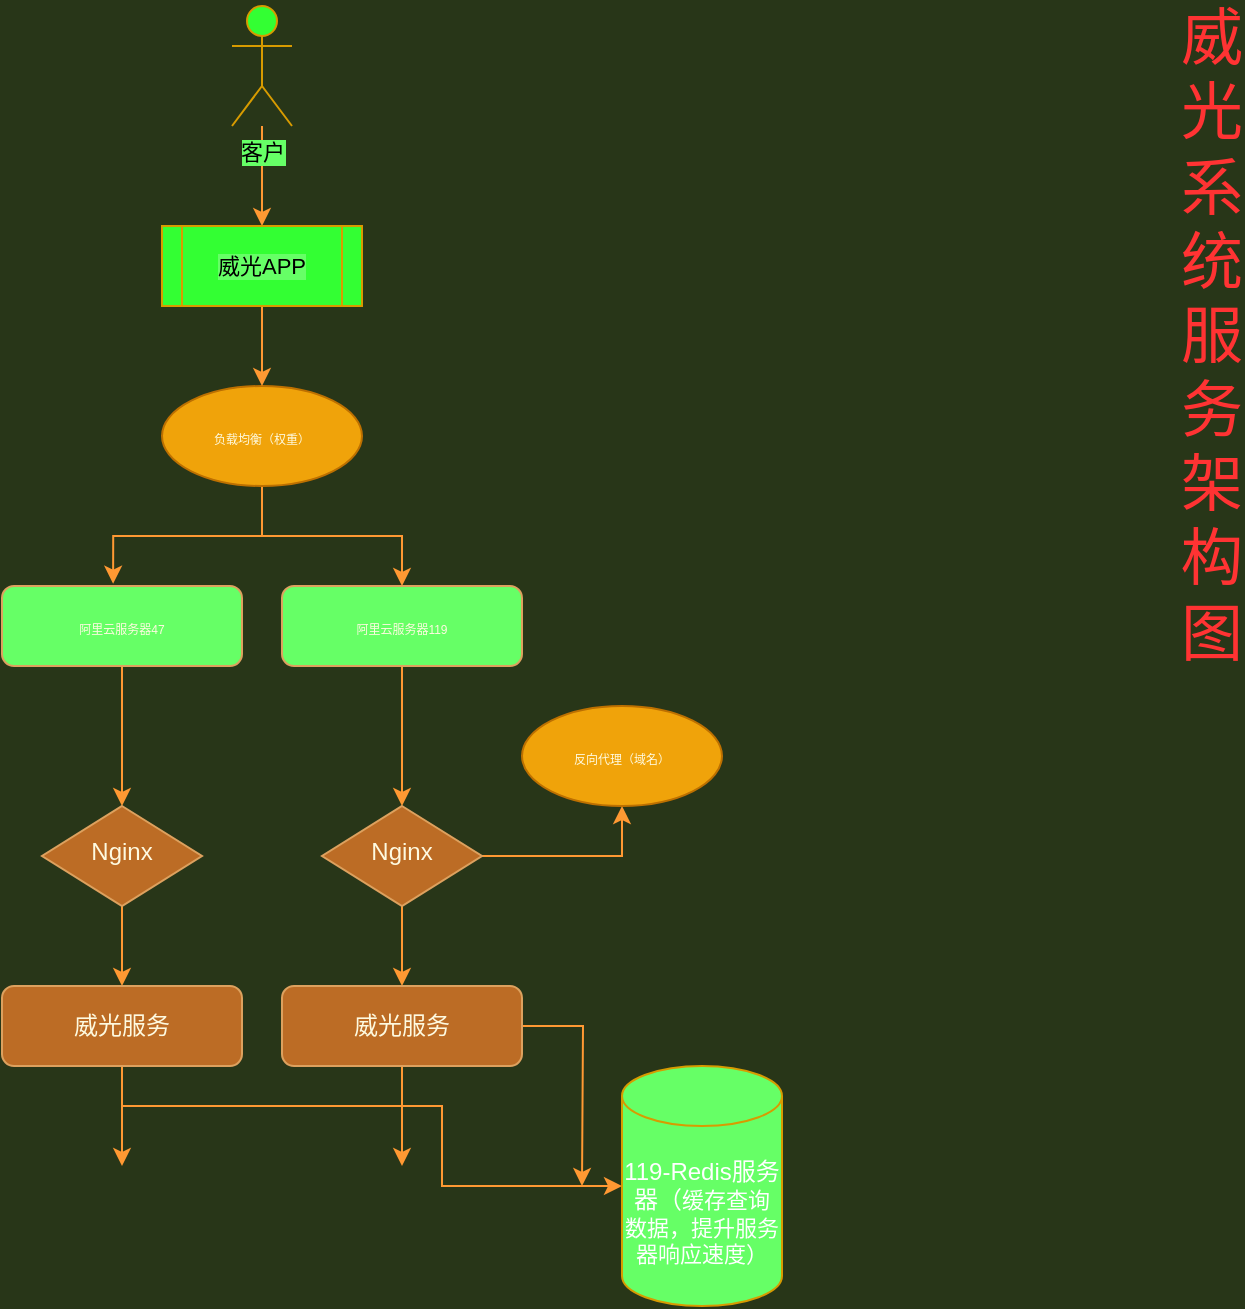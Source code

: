 <mxfile version="16.1.0" type="github">
  <diagram id="C5RBs43oDa-KdzZeNtuy" name="Page-1">
    <mxGraphModel dx="981" dy="526" grid="1" gridSize="10" guides="1" tooltips="1" connect="1" arrows="1" fold="1" page="1" pageScale="1" pageWidth="827" pageHeight="1169" background="#283618" math="0" shadow="0">
      <root>
        <mxCell id="WIyWlLk6GJQsqaUBKTNV-0" />
        <mxCell id="WIyWlLk6GJQsqaUBKTNV-1" parent="WIyWlLk6GJQsqaUBKTNV-0" />
        <mxCell id="SqT_S_i4YUq0WAKNXoHZ-13" style="edgeStyle=orthogonalEdgeStyle;rounded=0;orthogonalLoop=1;jettySize=auto;html=1;entryX=0.5;entryY=0;entryDx=0;entryDy=0;strokeColor=#FF9933;" edge="1" parent="WIyWlLk6GJQsqaUBKTNV-1" source="WIyWlLk6GJQsqaUBKTNV-3" target="WIyWlLk6GJQsqaUBKTNV-10">
          <mxGeometry relative="1" as="geometry" />
        </mxCell>
        <mxCell id="WIyWlLk6GJQsqaUBKTNV-3" value="&lt;span style=&quot;font-size: 6px&quot;&gt;阿里云服务器47&lt;/span&gt;" style="rounded=1;whiteSpace=wrap;html=1;fontSize=12;glass=0;strokeWidth=1;shadow=0;fillColor=#66FF66;strokeColor=#DDA15E;fontColor=#FEFAE0;" parent="WIyWlLk6GJQsqaUBKTNV-1" vertex="1">
          <mxGeometry x="100" y="300" width="120" height="40" as="geometry" />
        </mxCell>
        <mxCell id="SqT_S_i4YUq0WAKNXoHZ-18" style="edgeStyle=orthogonalEdgeStyle;rounded=0;orthogonalLoop=1;jettySize=auto;html=1;entryX=0.5;entryY=0;entryDx=0;entryDy=0;strokeColor=#FF9933;" edge="1" parent="WIyWlLk6GJQsqaUBKTNV-1" source="WIyWlLk6GJQsqaUBKTNV-10" target="WIyWlLk6GJQsqaUBKTNV-11">
          <mxGeometry relative="1" as="geometry" />
        </mxCell>
        <mxCell id="WIyWlLk6GJQsqaUBKTNV-10" value="Nginx" style="rhombus;whiteSpace=wrap;html=1;shadow=0;fontFamily=Helvetica;fontSize=12;align=center;strokeWidth=1;spacing=6;spacingTop=-4;fillColor=#BC6C25;strokeColor=#DDA15E;fontColor=#FEFAE0;" parent="WIyWlLk6GJQsqaUBKTNV-1" vertex="1">
          <mxGeometry x="120" y="410" width="80" height="50" as="geometry" />
        </mxCell>
        <mxCell id="SqT_S_i4YUq0WAKNXoHZ-26" style="edgeStyle=orthogonalEdgeStyle;rounded=0;orthogonalLoop=1;jettySize=auto;html=1;fontSize=31;fontColor=#FF3333;strokeColor=#FF9933;" edge="1" parent="WIyWlLk6GJQsqaUBKTNV-1" source="WIyWlLk6GJQsqaUBKTNV-11">
          <mxGeometry relative="1" as="geometry">
            <mxPoint x="160" y="590" as="targetPoint" />
            <Array as="points">
              <mxPoint x="160" y="570" />
              <mxPoint x="160" y="570" />
            </Array>
          </mxGeometry>
        </mxCell>
        <mxCell id="SqT_S_i4YUq0WAKNXoHZ-38" style="edgeStyle=orthogonalEdgeStyle;rounded=0;orthogonalLoop=1;jettySize=auto;html=1;entryX=0;entryY=0.5;entryDx=0;entryDy=0;entryPerimeter=0;fontSize=11;fontColor=#FF3333;strokeColor=#FF9933;" edge="1" parent="WIyWlLk6GJQsqaUBKTNV-1" source="WIyWlLk6GJQsqaUBKTNV-11" target="SqT_S_i4YUq0WAKNXoHZ-36">
          <mxGeometry relative="1" as="geometry">
            <Array as="points">
              <mxPoint x="160" y="560" />
              <mxPoint x="320" y="560" />
              <mxPoint x="320" y="600" />
            </Array>
          </mxGeometry>
        </mxCell>
        <mxCell id="WIyWlLk6GJQsqaUBKTNV-11" value="威光服务" style="rounded=1;whiteSpace=wrap;html=1;fontSize=12;glass=0;strokeWidth=1;shadow=0;fillColor=#BC6C25;strokeColor=#DDA15E;fontColor=#FEFAE0;" parent="WIyWlLk6GJQsqaUBKTNV-1" vertex="1">
          <mxGeometry x="100" y="500" width="120" height="40" as="geometry" />
        </mxCell>
        <mxCell id="SqT_S_i4YUq0WAKNXoHZ-15" style="edgeStyle=orthogonalEdgeStyle;rounded=0;orthogonalLoop=1;jettySize=auto;html=1;entryX=0.5;entryY=0;entryDx=0;entryDy=0;strokeColor=#FF9933;" edge="1" parent="WIyWlLk6GJQsqaUBKTNV-1" source="eKm5PSDTWIwQXWz4lAzA-0" target="SqT_S_i4YUq0WAKNXoHZ-14">
          <mxGeometry relative="1" as="geometry" />
        </mxCell>
        <mxCell id="eKm5PSDTWIwQXWz4lAzA-0" value="&lt;span style=&quot;font-size: 6px&quot;&gt;阿里云服务器119&lt;/span&gt;" style="rounded=1;whiteSpace=wrap;html=1;fontSize=12;glass=0;strokeWidth=1;shadow=0;fillColor=#66FF66;strokeColor=#DDA15E;fontColor=#FEFAE0;" parent="WIyWlLk6GJQsqaUBKTNV-1" vertex="1">
          <mxGeometry x="240" y="300" width="120" height="40" as="geometry" />
        </mxCell>
        <mxCell id="SqT_S_i4YUq0WAKNXoHZ-48" style="edgeStyle=orthogonalEdgeStyle;rounded=0;orthogonalLoop=1;jettySize=auto;html=1;entryX=0.463;entryY=-0.029;entryDx=0;entryDy=0;entryPerimeter=0;fontSize=11;fontColor=#000000;strokeColor=#FF9933;" edge="1" parent="WIyWlLk6GJQsqaUBKTNV-1" source="SqT_S_i4YUq0WAKNXoHZ-10" target="WIyWlLk6GJQsqaUBKTNV-3">
          <mxGeometry relative="1" as="geometry" />
        </mxCell>
        <mxCell id="SqT_S_i4YUq0WAKNXoHZ-49" style="edgeStyle=orthogonalEdgeStyle;rounded=0;orthogonalLoop=1;jettySize=auto;html=1;entryX=0.5;entryY=0;entryDx=0;entryDy=0;fontSize=11;fontColor=#000000;strokeColor=#FF9933;" edge="1" parent="WIyWlLk6GJQsqaUBKTNV-1" source="SqT_S_i4YUq0WAKNXoHZ-10" target="eKm5PSDTWIwQXWz4lAzA-0">
          <mxGeometry relative="1" as="geometry" />
        </mxCell>
        <mxCell id="SqT_S_i4YUq0WAKNXoHZ-10" value="&lt;font color=&quot;#fefae0&quot;&gt;&lt;span style=&quot;font-size: 6px&quot;&gt;负载均衡（权重）&lt;/span&gt;&lt;/font&gt;" style="ellipse;whiteSpace=wrap;html=1;fillColor=#f0a30a;strokeColor=#BD7000;fontColor=#000000;" vertex="1" parent="WIyWlLk6GJQsqaUBKTNV-1">
          <mxGeometry x="180" y="200" width="100" height="50" as="geometry" />
        </mxCell>
        <mxCell id="SqT_S_i4YUq0WAKNXoHZ-20" value="" style="edgeStyle=orthogonalEdgeStyle;rounded=0;orthogonalLoop=1;jettySize=auto;html=1;strokeColor=#FF9933;" edge="1" parent="WIyWlLk6GJQsqaUBKTNV-1" source="SqT_S_i4YUq0WAKNXoHZ-14" target="SqT_S_i4YUq0WAKNXoHZ-19">
          <mxGeometry relative="1" as="geometry" />
        </mxCell>
        <mxCell id="SqT_S_i4YUq0WAKNXoHZ-51" style="edgeStyle=orthogonalEdgeStyle;rounded=0;orthogonalLoop=1;jettySize=auto;html=1;entryX=0.5;entryY=1;entryDx=0;entryDy=0;fontSize=11;fontColor=#FFFFFF;strokeColor=#FF9933;" edge="1" parent="WIyWlLk6GJQsqaUBKTNV-1" source="SqT_S_i4YUq0WAKNXoHZ-14" target="SqT_S_i4YUq0WAKNXoHZ-35">
          <mxGeometry relative="1" as="geometry" />
        </mxCell>
        <mxCell id="SqT_S_i4YUq0WAKNXoHZ-14" value="Nginx" style="rhombus;whiteSpace=wrap;html=1;shadow=0;fontFamily=Helvetica;fontSize=12;align=center;strokeWidth=1;spacing=6;spacingTop=-4;fillColor=#BC6C25;strokeColor=#DDA15E;fontColor=#FEFAE0;" vertex="1" parent="WIyWlLk6GJQsqaUBKTNV-1">
          <mxGeometry x="260" y="410" width="80" height="50" as="geometry" />
        </mxCell>
        <mxCell id="SqT_S_i4YUq0WAKNXoHZ-23" style="edgeStyle=orthogonalEdgeStyle;rounded=0;orthogonalLoop=1;jettySize=auto;html=1;strokeColor=#FF9933;" edge="1" parent="WIyWlLk6GJQsqaUBKTNV-1" source="SqT_S_i4YUq0WAKNXoHZ-19">
          <mxGeometry relative="1" as="geometry">
            <mxPoint x="300" y="590" as="targetPoint" />
          </mxGeometry>
        </mxCell>
        <mxCell id="SqT_S_i4YUq0WAKNXoHZ-28" style="edgeStyle=orthogonalEdgeStyle;rounded=0;orthogonalLoop=1;jettySize=auto;html=1;fontSize=31;fontColor=#FF3333;strokeColor=#FF9933;" edge="1" parent="WIyWlLk6GJQsqaUBKTNV-1" source="SqT_S_i4YUq0WAKNXoHZ-19">
          <mxGeometry relative="1" as="geometry">
            <mxPoint x="390" y="600" as="targetPoint" />
          </mxGeometry>
        </mxCell>
        <mxCell id="SqT_S_i4YUq0WAKNXoHZ-19" value="威光服务" style="rounded=1;whiteSpace=wrap;html=1;fontSize=12;glass=0;strokeWidth=1;shadow=0;fillColor=#BC6C25;strokeColor=#DDA15E;fontColor=#FEFAE0;" vertex="1" parent="WIyWlLk6GJQsqaUBKTNV-1">
          <mxGeometry x="240" y="500" width="120" height="40" as="geometry" />
        </mxCell>
        <mxCell id="SqT_S_i4YUq0WAKNXoHZ-24" value="&lt;font color=&quot;#ff3333&quot; style=&quot;font-size: 31px&quot;&gt;威光系统服务架构图&lt;/font&gt;" style="text;html=1;strokeColor=none;fillColor=none;align=center;verticalAlign=middle;whiteSpace=wrap;rounded=0;" vertex="1" parent="WIyWlLk6GJQsqaUBKTNV-1">
          <mxGeometry x="690" y="40" width="30" height="270" as="geometry" />
        </mxCell>
        <mxCell id="SqT_S_i4YUq0WAKNXoHZ-35" value="&lt;font color=&quot;#fefae0&quot;&gt;&lt;span style=&quot;font-size: 6px&quot;&gt;反向代理（域名）&lt;/span&gt;&lt;/font&gt;" style="ellipse;whiteSpace=wrap;html=1;fillColor=#f0a30a;strokeColor=#BD7000;fontColor=#000000;" vertex="1" parent="WIyWlLk6GJQsqaUBKTNV-1">
          <mxGeometry x="360" y="360" width="100" height="50" as="geometry" />
        </mxCell>
        <mxCell id="SqT_S_i4YUq0WAKNXoHZ-36" value="&lt;font color=&quot;#ffffff&quot;&gt;&lt;span style=&quot;font-size: 12px ; text-align: left&quot;&gt;119-Redis服务器（&lt;/span&gt;&lt;span style=&quot;text-align: left&quot;&gt;缓存查询数据，提升服务器响应速度）&lt;/span&gt;&lt;/font&gt;" style="shape=cylinder3;whiteSpace=wrap;html=1;boundedLbl=1;backgroundOutline=1;size=15;labelBackgroundColor=#66FF66;fontSize=11;fontColor=#66FF66;strokeColor=#D79B00;fillColor=#66FF66;" vertex="1" parent="WIyWlLk6GJQsqaUBKTNV-1">
          <mxGeometry x="410" y="540" width="80" height="120" as="geometry" />
        </mxCell>
        <mxCell id="SqT_S_i4YUq0WAKNXoHZ-46" style="edgeStyle=orthogonalEdgeStyle;rounded=0;orthogonalLoop=1;jettySize=auto;html=1;entryX=0.5;entryY=0;entryDx=0;entryDy=0;fontSize=11;fontColor=#000000;strokeColor=#FF9933;" edge="1" parent="WIyWlLk6GJQsqaUBKTNV-1" source="SqT_S_i4YUq0WAKNXoHZ-39" target="SqT_S_i4YUq0WAKNXoHZ-45">
          <mxGeometry relative="1" as="geometry" />
        </mxCell>
        <mxCell id="SqT_S_i4YUq0WAKNXoHZ-39" value="客户" style="shape=umlActor;verticalLabelPosition=bottom;verticalAlign=top;html=1;outlineConnect=0;labelBackgroundColor=#66FF66;fontSize=11;fontColor=#000000;strokeColor=#D79B00;fillColor=#33FF33;" vertex="1" parent="WIyWlLk6GJQsqaUBKTNV-1">
          <mxGeometry x="215" y="10" width="30" height="60" as="geometry" />
        </mxCell>
        <mxCell id="SqT_S_i4YUq0WAKNXoHZ-47" style="edgeStyle=orthogonalEdgeStyle;rounded=0;orthogonalLoop=1;jettySize=auto;html=1;entryX=0.5;entryY=0;entryDx=0;entryDy=0;fontSize=11;fontColor=#000000;strokeColor=#FF9933;" edge="1" parent="WIyWlLk6GJQsqaUBKTNV-1" source="SqT_S_i4YUq0WAKNXoHZ-45" target="SqT_S_i4YUq0WAKNXoHZ-10">
          <mxGeometry relative="1" as="geometry" />
        </mxCell>
        <mxCell id="SqT_S_i4YUq0WAKNXoHZ-45" value="威光APP" style="shape=process;whiteSpace=wrap;html=1;backgroundOutline=1;labelBackgroundColor=#66FF66;fontSize=11;fontColor=#000000;strokeColor=#D79B00;fillColor=#33FF33;" vertex="1" parent="WIyWlLk6GJQsqaUBKTNV-1">
          <mxGeometry x="180" y="120" width="100" height="40" as="geometry" />
        </mxCell>
      </root>
    </mxGraphModel>
  </diagram>
</mxfile>

